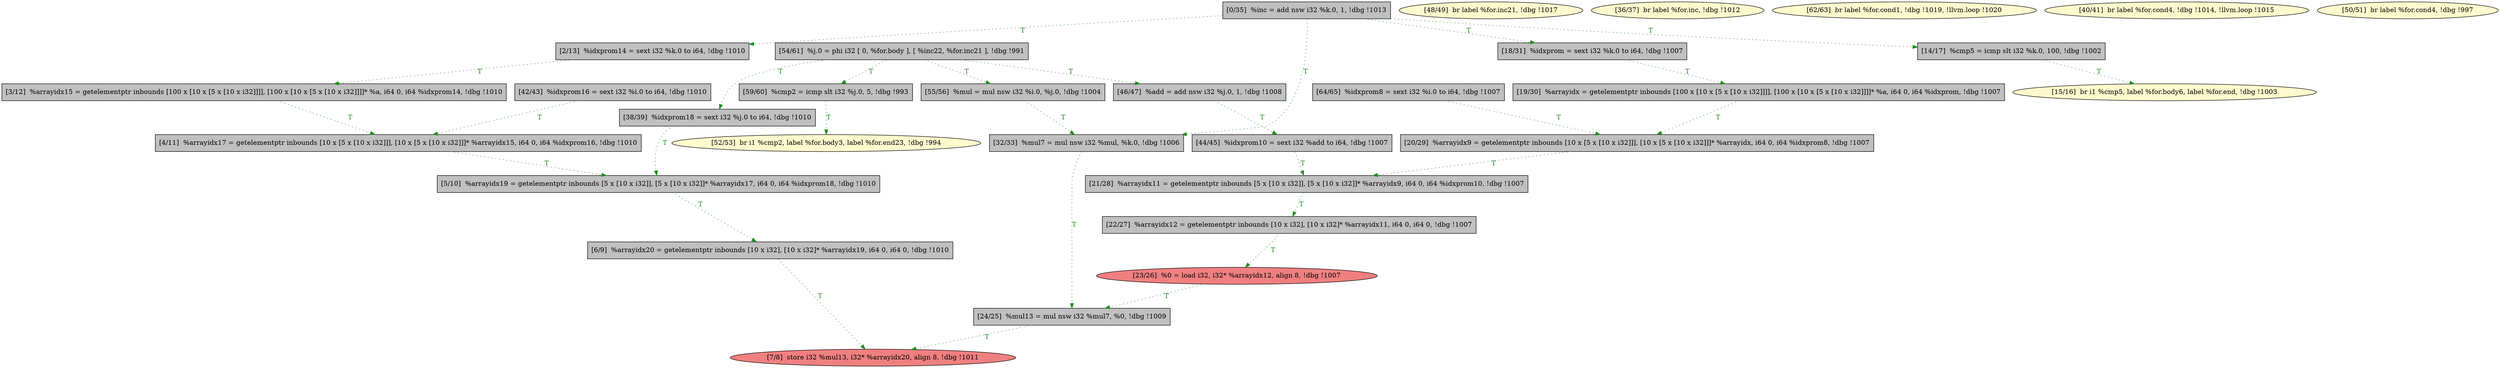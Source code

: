
digraph G {


node644 [fillcolor=grey,label="[55/56]  %mul = mul nsw i32 %i.0, %j.0, !dbg !1004",shape=rectangle,style=filled ]
node643 [fillcolor=grey,label="[20/29]  %arrayidx9 = getelementptr inbounds [10 x [5 x [10 x i32]]], [10 x [5 x [10 x i32]]]* %arrayidx, i64 0, i64 %idxprom8, !dbg !1007",shape=rectangle,style=filled ]
node642 [fillcolor=grey,label="[21/28]  %arrayidx11 = getelementptr inbounds [5 x [10 x i32]], [5 x [10 x i32]]* %arrayidx9, i64 0, i64 %idxprom10, !dbg !1007",shape=rectangle,style=filled ]
node641 [fillcolor=grey,label="[5/10]  %arrayidx19 = getelementptr inbounds [5 x [10 x i32]], [5 x [10 x i32]]* %arrayidx17, i64 0, i64 %idxprom18, !dbg !1010",shape=rectangle,style=filled ]
node640 [fillcolor=lightcoral,label="[7/8]  store i32 %mul13, i32* %arrayidx20, align 8, !dbg !1011",shape=ellipse,style=filled ]
node648 [fillcolor=lemonchiffon,label="[48/49]  br label %for.inc21, !dbg !1017",shape=ellipse,style=filled ]
node637 [fillcolor=lemonchiffon,label="[15/16]  br i1 %cmp5, label %for.body6, label %for.end, !dbg !1003",shape=ellipse,style=filled ]
node636 [fillcolor=grey,label="[6/9]  %arrayidx20 = getelementptr inbounds [10 x i32], [10 x i32]* %arrayidx19, i64 0, i64 0, !dbg !1010",shape=rectangle,style=filled ]
node635 [fillcolor=lemonchiffon,label="[52/53]  br i1 %cmp2, label %for.body3, label %for.end23, !dbg !994",shape=ellipse,style=filled ]
node624 [fillcolor=grey,label="[42/43]  %idxprom16 = sext i32 %i.0 to i64, !dbg !1010",shape=rectangle,style=filled ]
node639 [fillcolor=grey,label="[19/30]  %arrayidx = getelementptr inbounds [100 x [10 x [5 x [10 x i32]]]], [100 x [10 x [5 x [10 x i32]]]]* %a, i64 0, i64 %idxprom, !dbg !1007",shape=rectangle,style=filled ]
node630 [fillcolor=grey,label="[32/33]  %mul7 = mul nsw i32 %mul, %k.0, !dbg !1006",shape=rectangle,style=filled ]
node646 [fillcolor=grey,label="[59/60]  %cmp2 = icmp slt i32 %j.0, 5, !dbg !993",shape=rectangle,style=filled ]
node621 [fillcolor=grey,label="[38/39]  %idxprom18 = sext i32 %j.0 to i64, !dbg !1010",shape=rectangle,style=filled ]
node623 [fillcolor=grey,label="[4/11]  %arrayidx17 = getelementptr inbounds [10 x [5 x [10 x i32]]], [10 x [5 x [10 x i32]]]* %arrayidx15, i64 0, i64 %idxprom16, !dbg !1010",shape=rectangle,style=filled ]
node620 [fillcolor=lemonchiffon,label="[36/37]  br label %for.inc, !dbg !1012",shape=ellipse,style=filled ]
node619 [fillcolor=grey,label="[0/35]  %inc = add nsw i32 %k.0, 1, !dbg !1013",shape=rectangle,style=filled ]
node645 [fillcolor=grey,label="[18/31]  %idxprom = sext i32 %k.0 to i64, !dbg !1007",shape=rectangle,style=filled ]
node625 [fillcolor=grey,label="[44/45]  %idxprom10 = sext i32 %add to i64, !dbg !1007",shape=rectangle,style=filled ]
node638 [fillcolor=grey,label="[24/25]  %mul13 = mul nsw i32 %mul7, %0, !dbg !1009",shape=rectangle,style=filled ]
node634 [fillcolor=grey,label="[3/12]  %arrayidx15 = getelementptr inbounds [100 x [10 x [5 x [10 x i32]]]], [100 x [10 x [5 x [10 x i32]]]]* %a, i64 0, i64 %idxprom14, !dbg !1010",shape=rectangle,style=filled ]
node649 [fillcolor=grey,label="[64/65]  %idxprom8 = sext i32 %i.0 to i64, !dbg !1007",shape=rectangle,style=filled ]
node627 [fillcolor=grey,label="[46/47]  %add = add nsw i32 %j.0, 1, !dbg !1008",shape=rectangle,style=filled ]
node647 [fillcolor=grey,label="[2/13]  %idxprom14 = sext i32 %k.0 to i64, !dbg !1010",shape=rectangle,style=filled ]
node631 [fillcolor=lemonchiffon,label="[62/63]  br label %for.cond1, !dbg !1019, !llvm.loop !1020",shape=ellipse,style=filled ]
node626 [fillcolor=grey,label="[22/27]  %arrayidx12 = getelementptr inbounds [10 x i32], [10 x i32]* %arrayidx11, i64 0, i64 0, !dbg !1007",shape=rectangle,style=filled ]
node628 [fillcolor=grey,label="[14/17]  %cmp5 = icmp slt i32 %k.0, 100, !dbg !1002",shape=rectangle,style=filled ]
node622 [fillcolor=lemonchiffon,label="[40/41]  br label %for.cond4, !dbg !1014, !llvm.loop !1015",shape=ellipse,style=filled ]
node629 [fillcolor=lemonchiffon,label="[50/51]  br label %for.cond4, !dbg !997",shape=ellipse,style=filled ]
node632 [fillcolor=grey,label="[54/61]  %j.0 = phi i32 [ 0, %for.body ], [ %inc22, %for.inc21 ], !dbg !991",shape=rectangle,style=filled ]
node633 [fillcolor=lightcoral,label="[23/26]  %0 = load i32, i32* %arrayidx12, align 8, !dbg !1007",shape=ellipse,style=filled ]

node632->node644 [style=dotted,color=forestgreen,label="T",fontcolor=forestgreen ]
node645->node639 [style=dotted,color=forestgreen,label="T",fontcolor=forestgreen ]
node619->node628 [style=dotted,color=forestgreen,label="T",fontcolor=forestgreen ]
node632->node627 [style=dotted,color=forestgreen,label="T",fontcolor=forestgreen ]
node646->node635 [style=dotted,color=forestgreen,label="T",fontcolor=forestgreen ]
node619->node645 [style=dotted,color=forestgreen,label="T",fontcolor=forestgreen ]
node623->node641 [style=dotted,color=forestgreen,label="T",fontcolor=forestgreen ]
node621->node641 [style=dotted,color=forestgreen,label="T",fontcolor=forestgreen ]
node636->node640 [style=dotted,color=forestgreen,label="T",fontcolor=forestgreen ]
node626->node633 [style=dotted,color=forestgreen,label="T",fontcolor=forestgreen ]
node630->node638 [style=dotted,color=forestgreen,label="T",fontcolor=forestgreen ]
node634->node623 [style=dotted,color=forestgreen,label="T",fontcolor=forestgreen ]
node625->node642 [style=dotted,color=forestgreen,label="T",fontcolor=forestgreen ]
node628->node637 [style=dotted,color=forestgreen,label="T",fontcolor=forestgreen ]
node627->node625 [style=dotted,color=forestgreen,label="T",fontcolor=forestgreen ]
node619->node647 [style=dotted,color=forestgreen,label="T",fontcolor=forestgreen ]
node624->node623 [style=dotted,color=forestgreen,label="T",fontcolor=forestgreen ]
node632->node646 [style=dotted,color=forestgreen,label="T",fontcolor=forestgreen ]
node644->node630 [style=dotted,color=forestgreen,label="T",fontcolor=forestgreen ]
node632->node621 [style=dotted,color=forestgreen,label="T",fontcolor=forestgreen ]
node643->node642 [style=dotted,color=forestgreen,label="T",fontcolor=forestgreen ]
node638->node640 [style=dotted,color=forestgreen,label="T",fontcolor=forestgreen ]
node639->node643 [style=dotted,color=forestgreen,label="T",fontcolor=forestgreen ]
node647->node634 [style=dotted,color=forestgreen,label="T",fontcolor=forestgreen ]
node633->node638 [style=dotted,color=forestgreen,label="T",fontcolor=forestgreen ]
node641->node636 [style=dotted,color=forestgreen,label="T",fontcolor=forestgreen ]
node649->node643 [style=dotted,color=forestgreen,label="T",fontcolor=forestgreen ]
node642->node626 [style=dotted,color=forestgreen,label="T",fontcolor=forestgreen ]
node619->node630 [style=dotted,color=forestgreen,label="T",fontcolor=forestgreen ]


}
